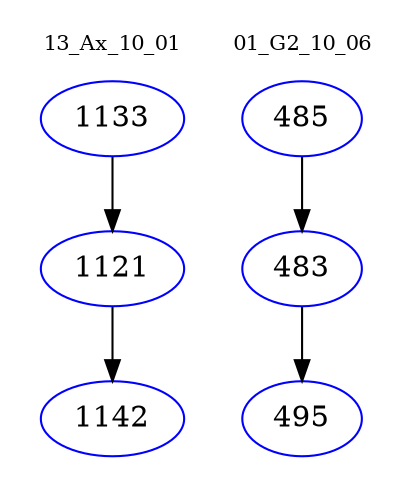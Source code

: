digraph{
subgraph cluster_0 {
color = white
label = "13_Ax_10_01";
fontsize=10;
T0_1133 [label="1133", color="blue"]
T0_1133 -> T0_1121 [color="black"]
T0_1121 [label="1121", color="blue"]
T0_1121 -> T0_1142 [color="black"]
T0_1142 [label="1142", color="blue"]
}
subgraph cluster_1 {
color = white
label = "01_G2_10_06";
fontsize=10;
T1_485 [label="485", color="blue"]
T1_485 -> T1_483 [color="black"]
T1_483 [label="483", color="blue"]
T1_483 -> T1_495 [color="black"]
T1_495 [label="495", color="blue"]
}
}
